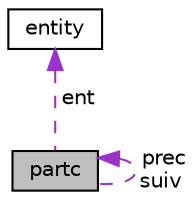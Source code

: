 digraph "partc"
{
 // LATEX_PDF_SIZE
  edge [fontname="Helvetica",fontsize="10",labelfontname="Helvetica",labelfontsize="10"];
  node [fontname="Helvetica",fontsize="10",shape=record];
  Node1 [label="partc",height=0.2,width=0.4,color="black", fillcolor="grey75", style="filled", fontcolor="black",tooltip=" "];
  Node2 -> Node1 [dir="back",color="darkorchid3",fontsize="10",style="dashed",label=" ent" ,fontname="Helvetica"];
  Node2 [label="entity",height=0.2,width=0.4,color="black", fillcolor="white", style="filled",URL="$structentity.html",tooltip=" "];
  Node1 -> Node1 [dir="back",color="darkorchid3",fontsize="10",style="dashed",label=" prec\nsuiv" ,fontname="Helvetica"];
}
